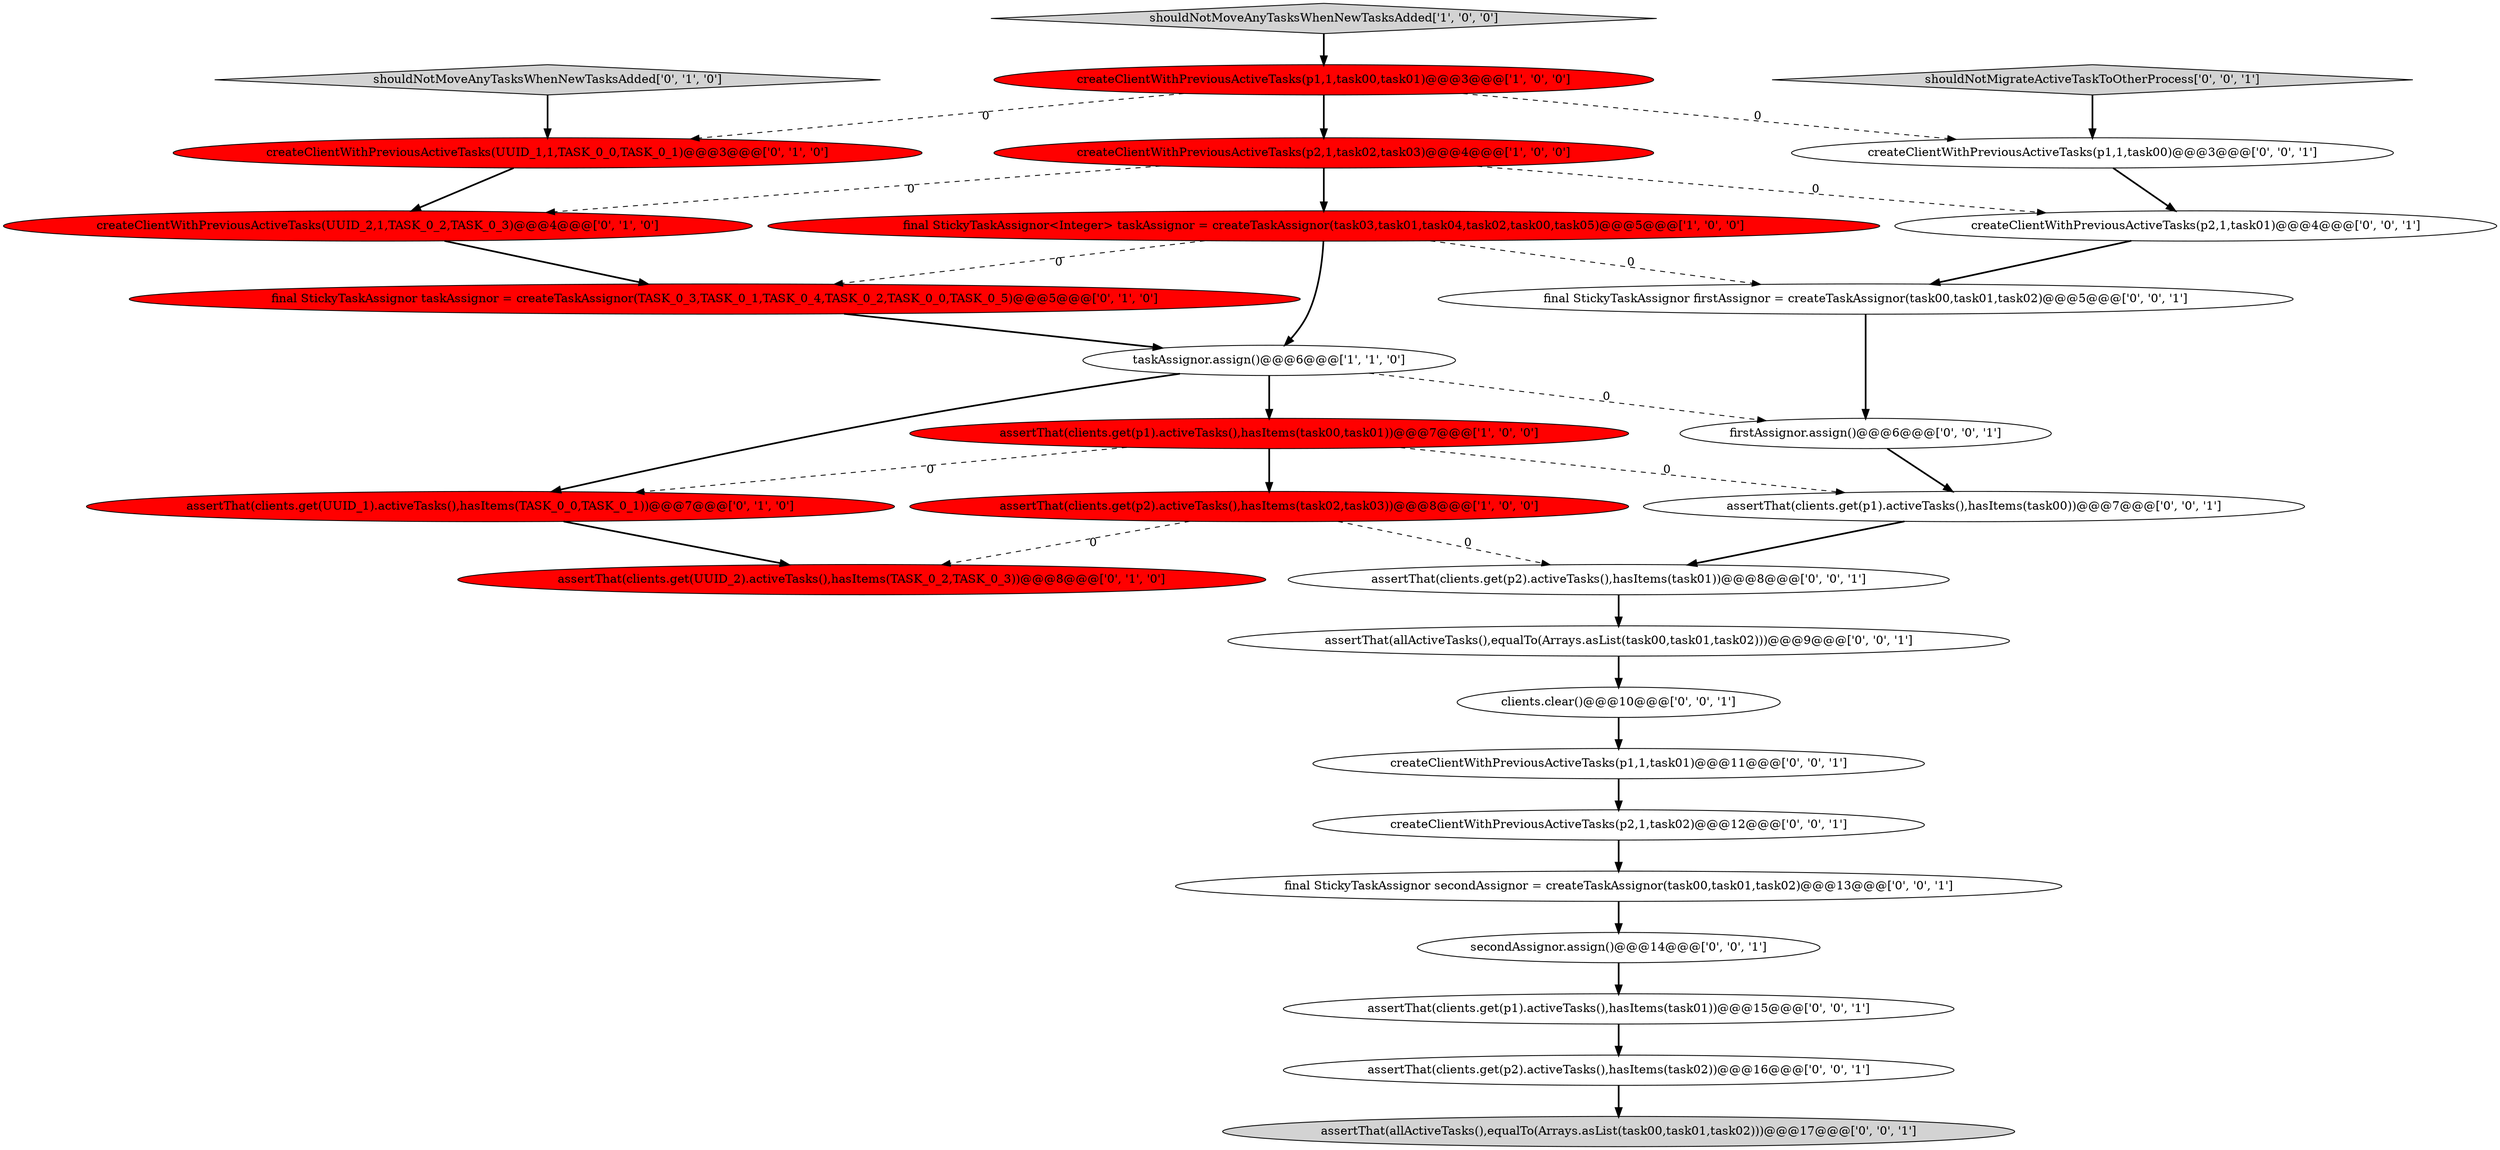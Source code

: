digraph {
12 [style = filled, label = "createClientWithPreviousActiveTasks(UUID_1,1,TASK_0_0,TASK_0_1)@@@3@@@['0', '1', '0']", fillcolor = red, shape = ellipse image = "AAA1AAABBB2BBB"];
10 [style = filled, label = "shouldNotMoveAnyTasksWhenNewTasksAdded['0', '1', '0']", fillcolor = lightgray, shape = diamond image = "AAA0AAABBB2BBB"];
0 [style = filled, label = "taskAssignor.assign()@@@6@@@['1', '1', '0']", fillcolor = white, shape = ellipse image = "AAA0AAABBB1BBB"];
3 [style = filled, label = "assertThat(clients.get(p1).activeTasks(),hasItems(task00,task01))@@@7@@@['1', '0', '0']", fillcolor = red, shape = ellipse image = "AAA1AAABBB1BBB"];
17 [style = filled, label = "assertThat(clients.get(p2).activeTasks(),hasItems(task01))@@@8@@@['0', '0', '1']", fillcolor = white, shape = ellipse image = "AAA0AAABBB3BBB"];
20 [style = filled, label = "firstAssignor.assign()@@@6@@@['0', '0', '1']", fillcolor = white, shape = ellipse image = "AAA0AAABBB3BBB"];
8 [style = filled, label = "assertThat(clients.get(UUID_2).activeTasks(),hasItems(TASK_0_2,TASK_0_3))@@@8@@@['0', '1', '0']", fillcolor = red, shape = ellipse image = "AAA1AAABBB2BBB"];
26 [style = filled, label = "final StickyTaskAssignor firstAssignor = createTaskAssignor(task00,task01,task02)@@@5@@@['0', '0', '1']", fillcolor = white, shape = ellipse image = "AAA0AAABBB3BBB"];
7 [style = filled, label = "assertThat(clients.get(UUID_1).activeTasks(),hasItems(TASK_0_0,TASK_0_1))@@@7@@@['0', '1', '0']", fillcolor = red, shape = ellipse image = "AAA1AAABBB2BBB"];
9 [style = filled, label = "createClientWithPreviousActiveTasks(UUID_2,1,TASK_0_2,TASK_0_3)@@@4@@@['0', '1', '0']", fillcolor = red, shape = ellipse image = "AAA1AAABBB2BBB"];
5 [style = filled, label = "createClientWithPreviousActiveTasks(p2,1,task02,task03)@@@4@@@['1', '0', '0']", fillcolor = red, shape = ellipse image = "AAA1AAABBB1BBB"];
28 [style = filled, label = "assertThat(allActiveTasks(),equalTo(Arrays.asList(task00,task01,task02)))@@@9@@@['0', '0', '1']", fillcolor = white, shape = ellipse image = "AAA0AAABBB3BBB"];
15 [style = filled, label = "assertThat(clients.get(p1).activeTasks(),hasItems(task00))@@@7@@@['0', '0', '1']", fillcolor = white, shape = ellipse image = "AAA0AAABBB3BBB"];
18 [style = filled, label = "clients.clear()@@@10@@@['0', '0', '1']", fillcolor = white, shape = ellipse image = "AAA0AAABBB3BBB"];
21 [style = filled, label = "assertThat(clients.get(p1).activeTasks(),hasItems(task01))@@@15@@@['0', '0', '1']", fillcolor = white, shape = ellipse image = "AAA0AAABBB3BBB"];
16 [style = filled, label = "assertThat(allActiveTasks(),equalTo(Arrays.asList(task00,task01,task02)))@@@17@@@['0', '0', '1']", fillcolor = lightgray, shape = ellipse image = "AAA0AAABBB3BBB"];
2 [style = filled, label = "shouldNotMoveAnyTasksWhenNewTasksAdded['1', '0', '0']", fillcolor = lightgray, shape = diamond image = "AAA0AAABBB1BBB"];
24 [style = filled, label = "createClientWithPreviousActiveTasks(p1,1,task01)@@@11@@@['0', '0', '1']", fillcolor = white, shape = ellipse image = "AAA0AAABBB3BBB"];
25 [style = filled, label = "createClientWithPreviousActiveTasks(p2,1,task01)@@@4@@@['0', '0', '1']", fillcolor = white, shape = ellipse image = "AAA0AAABBB3BBB"];
14 [style = filled, label = "final StickyTaskAssignor secondAssignor = createTaskAssignor(task00,task01,task02)@@@13@@@['0', '0', '1']", fillcolor = white, shape = ellipse image = "AAA0AAABBB3BBB"];
22 [style = filled, label = "secondAssignor.assign()@@@14@@@['0', '0', '1']", fillcolor = white, shape = ellipse image = "AAA0AAABBB3BBB"];
11 [style = filled, label = "final StickyTaskAssignor taskAssignor = createTaskAssignor(TASK_0_3,TASK_0_1,TASK_0_4,TASK_0_2,TASK_0_0,TASK_0_5)@@@5@@@['0', '1', '0']", fillcolor = red, shape = ellipse image = "AAA1AAABBB2BBB"];
19 [style = filled, label = "createClientWithPreviousActiveTasks(p2,1,task02)@@@12@@@['0', '0', '1']", fillcolor = white, shape = ellipse image = "AAA0AAABBB3BBB"];
27 [style = filled, label = "shouldNotMigrateActiveTaskToOtherProcess['0', '0', '1']", fillcolor = lightgray, shape = diamond image = "AAA0AAABBB3BBB"];
1 [style = filled, label = "createClientWithPreviousActiveTasks(p1,1,task00,task01)@@@3@@@['1', '0', '0']", fillcolor = red, shape = ellipse image = "AAA1AAABBB1BBB"];
6 [style = filled, label = "final StickyTaskAssignor<Integer> taskAssignor = createTaskAssignor(task03,task01,task04,task02,task00,task05)@@@5@@@['1', '0', '0']", fillcolor = red, shape = ellipse image = "AAA1AAABBB1BBB"];
4 [style = filled, label = "assertThat(clients.get(p2).activeTasks(),hasItems(task02,task03))@@@8@@@['1', '0', '0']", fillcolor = red, shape = ellipse image = "AAA1AAABBB1BBB"];
13 [style = filled, label = "createClientWithPreviousActiveTasks(p1,1,task00)@@@3@@@['0', '0', '1']", fillcolor = white, shape = ellipse image = "AAA0AAABBB3BBB"];
23 [style = filled, label = "assertThat(clients.get(p2).activeTasks(),hasItems(task02))@@@16@@@['0', '0', '1']", fillcolor = white, shape = ellipse image = "AAA0AAABBB3BBB"];
1->5 [style = bold, label=""];
0->3 [style = bold, label=""];
13->25 [style = bold, label=""];
27->13 [style = bold, label=""];
23->16 [style = bold, label=""];
18->24 [style = bold, label=""];
28->18 [style = bold, label=""];
24->19 [style = bold, label=""];
9->11 [style = bold, label=""];
4->17 [style = dashed, label="0"];
3->7 [style = dashed, label="0"];
2->1 [style = bold, label=""];
6->11 [style = dashed, label="0"];
14->22 [style = bold, label=""];
22->21 [style = bold, label=""];
5->9 [style = dashed, label="0"];
6->0 [style = bold, label=""];
5->25 [style = dashed, label="0"];
12->9 [style = bold, label=""];
7->8 [style = bold, label=""];
0->20 [style = dashed, label="0"];
3->4 [style = bold, label=""];
0->7 [style = bold, label=""];
1->13 [style = dashed, label="0"];
1->12 [style = dashed, label="0"];
15->17 [style = bold, label=""];
17->28 [style = bold, label=""];
11->0 [style = bold, label=""];
19->14 [style = bold, label=""];
5->6 [style = bold, label=""];
10->12 [style = bold, label=""];
6->26 [style = dashed, label="0"];
25->26 [style = bold, label=""];
4->8 [style = dashed, label="0"];
3->15 [style = dashed, label="0"];
20->15 [style = bold, label=""];
26->20 [style = bold, label=""];
21->23 [style = bold, label=""];
}
